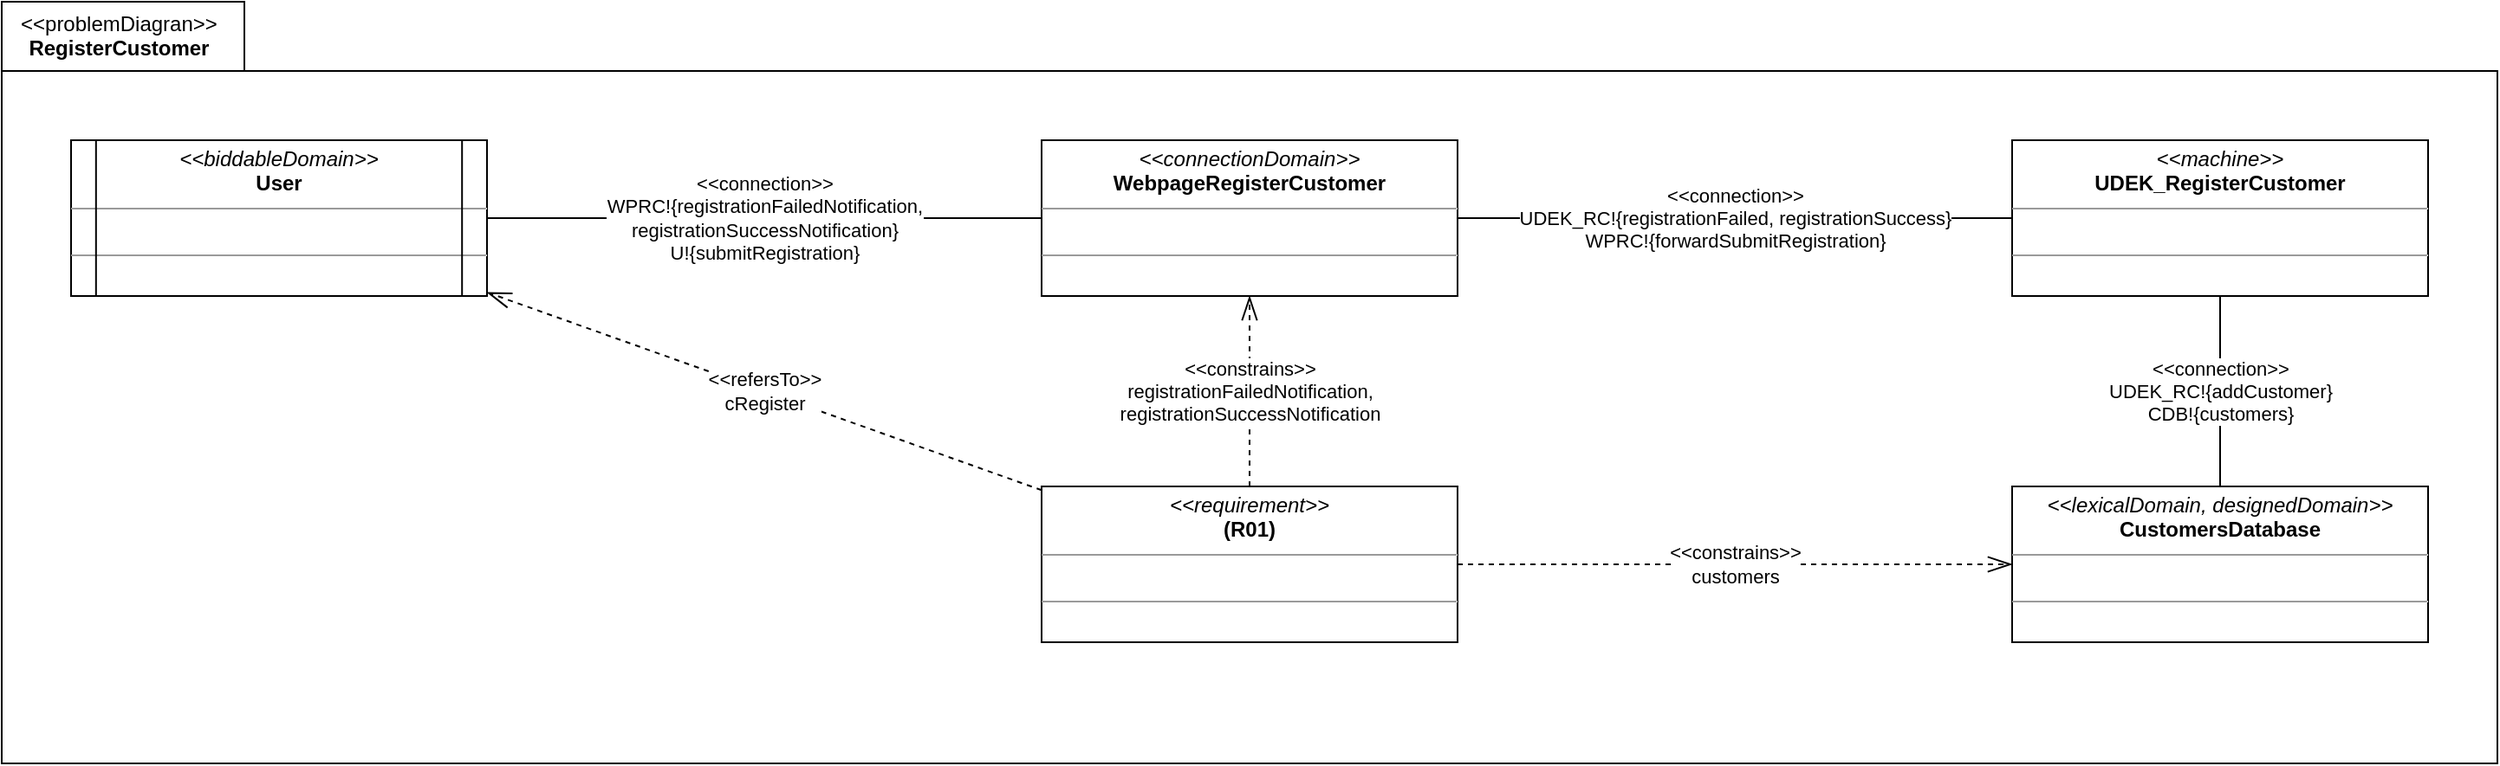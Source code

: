 <mxfile version="16.5.1" type="device" pages="2"><diagram id="i3NfHNpwv7squBpP_kPo" name="PD"><mxGraphModel dx="1422" dy="875" grid="1" gridSize="10" guides="1" tooltips="1" connect="1" arrows="1" fold="1" page="1" pageScale="1" pageWidth="3300" pageHeight="2339" math="0" shadow="0"><root><mxCell id="0"/><mxCell id="1" parent="0"/><mxCell id="GrLygcuIsmgBS287ahrv-2" value="&lt;div&gt;&lt;span style=&quot;font-weight: 400&quot;&gt;&amp;lt;&amp;lt;problemDiagran&amp;gt;&amp;gt;&lt;/span&gt;&lt;/div&gt;&lt;div style=&quot;text-align: center&quot;&gt;RegisterCustomer&lt;/div&gt;" style="shape=folder;fontStyle=1;spacingTop=1;tabWidth=140;tabHeight=40;tabPosition=left;html=1;rounded=0;shadow=0;glass=0;comic=0;sketch=0;pointerEvents=1;gradientColor=none;labelPosition=center;verticalLabelPosition=middle;align=left;verticalAlign=top;spacing=0;spacingLeft=11;collapsible=1;container=1;recursiveResize=0;fillColor=default;" parent="1" vertex="1"><mxGeometry x="80" y="120" width="1440" height="440" as="geometry"><mxRectangle width="140" height="40" as="alternateBounds"/></mxGeometry></mxCell><mxCell id="GrLygcuIsmgBS287ahrv-1" value="" style="group" parent="GrLygcuIsmgBS287ahrv-2" vertex="1" connectable="0"><mxGeometry x="40" y="80" width="1360" height="290" as="geometry"/></mxCell><mxCell id="GDuyOoJyJG3AMquqdyKH-1" value="" style="group" parent="GrLygcuIsmgBS287ahrv-1" vertex="1" connectable="0"><mxGeometry width="240" height="90" as="geometry"/></mxCell><mxCell id="GDuyOoJyJG3AMquqdyKH-2" value="&lt;p style=&quot;margin: 0px ; margin-top: 4px ; text-align: center&quot;&gt;&lt;i&gt;&amp;lt;&amp;lt;biddableDomain&amp;gt;&amp;gt;&lt;/i&gt;&lt;br&gt;&lt;b&gt;User&lt;/b&gt;&lt;/p&gt;&lt;hr size=&quot;1&quot;&gt;&lt;p style=&quot;margin: 0px ; margin-left: 4px&quot;&gt;&lt;br&gt;&lt;/p&gt;&lt;hr size=&quot;1&quot;&gt;&lt;p style=&quot;margin: 0px ; margin-left: 4px&quot;&gt;&lt;br&gt;&lt;/p&gt;" style="verticalAlign=top;align=left;overflow=fill;fontSize=12;fontFamily=Helvetica;html=1;rounded=0;shadow=0;glass=0;comic=0;sketch=0;pointerEvents=1;fontColor=default;gradientColor=none;container=0;points=[[0,0,0,0,0],[0,0.24,0,0,0],[0,0.5,0,0,0],[0,0.76,0,0,0],[0,1,0,0,0],[0.06,0,0,0,0],[0.06,1,0,0,0],[0.13,0,0,0,0],[0.13,1,0,0,0],[0.25,0,0,0,0],[0.25,1,0,0,0],[0.5,0,0,0,0],[0.5,1,0,0,0],[0.75,0,0,0,0],[0.75,1,0,0,0],[0.88,0,0,0,0],[0.88,1,0,0,0],[0.94,0,0,0,0],[0.94,1,0,0,0],[1,0,0,0,0],[1,0.26,0,0,0],[1,0.5,0,0,0],[1,0.76,0,0,0],[1,1,0,0,0]];" parent="GDuyOoJyJG3AMquqdyKH-1" vertex="1"><mxGeometry width="240" height="90" as="geometry"/></mxCell><mxCell id="GDuyOoJyJG3AMquqdyKH-3" style="edgeStyle=none;shape=connector;rounded=0;orthogonalLoop=1;jettySize=auto;html=1;exitX=0.06;exitY=0;exitDx=0;exitDy=0;exitPerimeter=0;entryX=0.06;entryY=1;entryDx=0;entryDy=0;entryPerimeter=0;labelBackgroundColor=default;fontFamily=Helvetica;fontSize=11;fontColor=default;endArrow=none;endFill=0;strokeColor=default;strokeWidth=1;" parent="GDuyOoJyJG3AMquqdyKH-1" source="GDuyOoJyJG3AMquqdyKH-2" target="GDuyOoJyJG3AMquqdyKH-2" edge="1"><mxGeometry relative="1" as="geometry"/></mxCell><mxCell id="GDuyOoJyJG3AMquqdyKH-4" style="edgeStyle=none;shape=connector;rounded=0;orthogonalLoop=1;jettySize=auto;html=1;exitX=0.94;exitY=0;exitDx=0;exitDy=0;exitPerimeter=0;entryX=0.94;entryY=1;entryDx=0;entryDy=0;entryPerimeter=0;labelBackgroundColor=default;fontFamily=Helvetica;fontSize=11;fontColor=default;endArrow=none;endFill=0;strokeColor=default;strokeWidth=1;" parent="GDuyOoJyJG3AMquqdyKH-1" source="GDuyOoJyJG3AMquqdyKH-2" target="GDuyOoJyJG3AMquqdyKH-2" edge="1"><mxGeometry relative="1" as="geometry"/></mxCell><mxCell id="GDuyOoJyJG3AMquqdyKH-5" value="&lt;p style=&quot;margin: 0px ; margin-top: 4px ; text-align: center&quot;&gt;&lt;i&gt;&amp;lt;&amp;lt;machine&amp;gt;&amp;gt;&lt;/i&gt;&lt;br&gt;&lt;b&gt;UDEK_RegisterCustomer&lt;/b&gt;&lt;/p&gt;&lt;hr size=&quot;1&quot;&gt;&lt;p style=&quot;margin: 0px ; margin-left: 4px&quot;&gt;&lt;br&gt;&lt;/p&gt;&lt;hr size=&quot;1&quot;&gt;&lt;p style=&quot;margin: 0px ; margin-left: 4px&quot;&gt;&lt;br&gt;&lt;/p&gt;" style="verticalAlign=top;align=left;overflow=fill;fontSize=12;fontFamily=Helvetica;html=1;rounded=0;shadow=0;glass=0;comic=0;sketch=0;pointerEvents=1;fontColor=default;gradientColor=none;container=0;" parent="GrLygcuIsmgBS287ahrv-1" vertex="1"><mxGeometry x="1120" width="240" height="90" as="geometry"/></mxCell><mxCell id="GDuyOoJyJG3AMquqdyKH-15" value="&amp;lt;&amp;lt;connection&amp;gt;&amp;gt;&lt;br&gt;WPRC!{registrationFailedNotification,&lt;br&gt;registrationSuccessNotification}&lt;br&gt;U!{submitRegistration}" style="edgeStyle=none;rounded=0;orthogonalLoop=1;jettySize=auto;html=1;endArrow=none;endFill=0;endSize=12;" parent="GrLygcuIsmgBS287ahrv-1" source="GDuyOoJyJG3AMquqdyKH-6" target="GDuyOoJyJG3AMquqdyKH-2" edge="1"><mxGeometry relative="1" as="geometry"/></mxCell><mxCell id="GDuyOoJyJG3AMquqdyKH-16" value="&amp;lt;&amp;lt;connection&amp;gt;&amp;gt;&lt;br&gt;UDEK_RC!{registrationFailed, registrationSuccess}&lt;br&gt;WPRC!{forwardSubmitRegistration}&lt;br&gt;" style="edgeStyle=none;rounded=0;orthogonalLoop=1;jettySize=auto;html=1;endArrow=none;endFill=0;endSize=12;" parent="GrLygcuIsmgBS287ahrv-1" source="GDuyOoJyJG3AMquqdyKH-6" target="GDuyOoJyJG3AMquqdyKH-5" edge="1"><mxGeometry relative="1" as="geometry"/></mxCell><mxCell id="GDuyOoJyJG3AMquqdyKH-6" value="&lt;p style=&quot;margin: 0px ; margin-top: 4px ; text-align: center&quot;&gt;&lt;i&gt;&amp;lt;&amp;lt;connectionDomain&amp;gt;&amp;gt;&lt;/i&gt;&lt;br&gt;&lt;b&gt;WebpageRegisterCustomer&lt;/b&gt;&lt;/p&gt;&lt;hr size=&quot;1&quot;&gt;&lt;p style=&quot;margin: 0px ; margin-left: 4px&quot;&gt;&lt;br&gt;&lt;/p&gt;&lt;hr size=&quot;1&quot;&gt;&lt;p style=&quot;margin: 0px ; margin-left: 4px&quot;&gt;&lt;br&gt;&lt;/p&gt;" style="verticalAlign=top;align=left;overflow=fill;fontSize=12;fontFamily=Helvetica;html=1;rounded=0;shadow=0;glass=0;comic=0;sketch=0;pointerEvents=1;fontColor=default;gradientColor=none;container=0;" parent="GrLygcuIsmgBS287ahrv-1" vertex="1"><mxGeometry x="560" width="240" height="90" as="geometry"/></mxCell><mxCell id="GDuyOoJyJG3AMquqdyKH-7" value="&lt;p style=&quot;margin: 0px ; margin-top: 4px ; text-align: center&quot;&gt;&lt;i&gt;&amp;lt;&amp;lt;lexicalDomain, designedDomain&amp;gt;&amp;gt;&lt;/i&gt;&lt;br&gt;&lt;b&gt;CustomersDatabase&lt;/b&gt;&lt;/p&gt;&lt;hr size=&quot;1&quot;&gt;&lt;p style=&quot;margin: 0px ; margin-left: 4px&quot;&gt;&lt;br&gt;&lt;/p&gt;&lt;hr size=&quot;1&quot;&gt;&lt;p style=&quot;margin: 0px ; margin-left: 4px&quot;&gt;&lt;br&gt;&lt;/p&gt;" style="verticalAlign=top;align=left;overflow=fill;fontSize=12;fontFamily=Helvetica;html=1;rounded=0;shadow=0;glass=0;comic=0;sketch=0;pointerEvents=1;fontColor=default;gradientColor=none;container=0;strokeWidth=1;" parent="GrLygcuIsmgBS287ahrv-1" vertex="1"><mxGeometry x="1120" y="200" width="240" height="90" as="geometry"/></mxCell><mxCell id="GDuyOoJyJG3AMquqdyKH-17" value="&amp;lt;&amp;lt;connection&amp;gt;&amp;gt;&lt;br&gt;UDEK_RC!{addCustomer}&lt;br&gt;CDB!{customers}" style="edgeStyle=none;rounded=0;orthogonalLoop=1;jettySize=auto;html=1;endArrow=none;endFill=0;endSize=12;" parent="GrLygcuIsmgBS287ahrv-1" source="GDuyOoJyJG3AMquqdyKH-5" target="GDuyOoJyJG3AMquqdyKH-7" edge="1"><mxGeometry relative="1" as="geometry"/></mxCell><mxCell id="GDuyOoJyJG3AMquqdyKH-10" value="&amp;lt;&amp;lt;constrains&amp;gt;&amp;gt;&lt;br&gt;customers" style="rounded=0;orthogonalLoop=1;jettySize=auto;html=1;dashed=1;endArrow=openThin;endFill=0;endSize=12;" parent="GrLygcuIsmgBS287ahrv-1" source="GDuyOoJyJG3AMquqdyKH-9" target="GDuyOoJyJG3AMquqdyKH-7" edge="1"><mxGeometry relative="1" as="geometry"/></mxCell><mxCell id="GDuyOoJyJG3AMquqdyKH-11" value="&amp;lt;&amp;lt;refersTo&amp;gt;&amp;gt;&lt;br&gt;cRegister" style="edgeStyle=none;rounded=0;orthogonalLoop=1;jettySize=auto;html=1;dashed=1;endArrow=openThin;endFill=0;endSize=12;" parent="GrLygcuIsmgBS287ahrv-1" source="GDuyOoJyJG3AMquqdyKH-9" target="GDuyOoJyJG3AMquqdyKH-2" edge="1"><mxGeometry relative="1" as="geometry"/></mxCell><mxCell id="GDuyOoJyJG3AMquqdyKH-13" value="&amp;lt;&amp;lt;constrains&amp;gt;&amp;gt;&lt;br&gt;registrationFailedNotification,&lt;br&gt;registrationSuccessNotification" style="edgeStyle=none;rounded=0;orthogonalLoop=1;jettySize=auto;html=1;dashed=1;endArrow=openThin;endFill=0;endSize=12;" parent="GrLygcuIsmgBS287ahrv-1" source="GDuyOoJyJG3AMquqdyKH-9" target="GDuyOoJyJG3AMquqdyKH-6" edge="1"><mxGeometry relative="1" as="geometry"/></mxCell><mxCell id="GDuyOoJyJG3AMquqdyKH-9" value="&lt;p style=&quot;margin: 0px ; margin-top: 4px ; text-align: center&quot;&gt;&lt;i&gt;&amp;lt;&amp;lt;requirement&amp;gt;&amp;gt;&lt;/i&gt;&lt;br&gt;&lt;b&gt;(R01)&lt;/b&gt;&lt;/p&gt;&lt;hr size=&quot;1&quot;&gt;&lt;p style=&quot;margin: 0px ; margin-left: 4px&quot;&gt;&lt;br&gt;&lt;/p&gt;&lt;hr size=&quot;1&quot;&gt;&lt;p style=&quot;margin: 0px ; margin-left: 4px&quot;&gt;&lt;br&gt;&lt;/p&gt;" style="verticalAlign=top;align=left;overflow=fill;fontSize=12;fontFamily=Helvetica;html=1;rounded=0;shadow=0;glass=0;comic=0;sketch=0;pointerEvents=1;fontColor=default;gradientColor=none;container=0;" parent="GrLygcuIsmgBS287ahrv-1" vertex="1"><mxGeometry x="560" y="200" width="240" height="90" as="geometry"/></mxCell></root></mxGraphModel></diagram><diagram id="Qn96mbyKkbDIqOWacIOU" name="Mapping"><mxGraphModel dx="1422" dy="875" grid="1" gridSize="10" guides="1" tooltips="1" connect="1" arrows="1" fold="1" page="1" pageScale="1" pageWidth="3300" pageHeight="2339" math="0" shadow="0"><root><mxCell id="OzqyIcfR1zwG_3FPw1fu-0"/><mxCell id="OzqyIcfR1zwG_3FPw1fu-1" parent="OzqyIcfR1zwG_3FPw1fu-0"/><mxCell id="OzqyIcfR1zwG_3FPw1fu-4" value="&lt;p style=&quot;margin:0px;margin-top:4px;text-align:center;&quot;&gt;&lt;i&gt;&amp;lt;&amp;lt;machine&amp;gt;&amp;gt;&lt;/i&gt;&lt;br&gt;&lt;b&gt;UDEKino&lt;/b&gt;&lt;/p&gt;&lt;hr size=&quot;1&quot;&gt;&lt;p style=&quot;margin:0px;margin-left:4px;&quot;&gt;&lt;br&gt;&lt;/p&gt;&lt;hr size=&quot;1&quot;&gt;&lt;p style=&quot;margin:0px;margin-left:4px;&quot;&gt;&lt;br&gt;&lt;/p&gt;" style="verticalAlign=top;align=left;overflow=fill;fontSize=12;fontFamily=Helvetica;html=1;rounded=0;shadow=0;glass=0;comic=0;sketch=0;pointerEvents=1;fontColor=default;gradientColor=none;container=0;" parent="OzqyIcfR1zwG_3FPw1fu-1" vertex="1"><mxGeometry x="40" y="40" width="240" height="90" as="geometry"/></mxCell><mxCell id="OzqyIcfR1zwG_3FPw1fu-7" value="&lt;p style=&quot;margin: 0px ; margin-top: 4px ; text-align: center&quot;&gt;&lt;i&gt;&amp;lt;&amp;lt;connectionDomain&amp;gt;&amp;gt;&lt;/i&gt;&lt;br&gt;&lt;b&gt;WebpageRegisterCustomer&lt;/b&gt;&lt;/p&gt;&lt;hr size=&quot;1&quot;&gt;&lt;p style=&quot;margin: 0px ; margin-left: 4px&quot;&gt;&lt;br&gt;&lt;/p&gt;&lt;hr size=&quot;1&quot;&gt;&lt;p style=&quot;margin: 0px ; margin-left: 4px&quot;&gt;&lt;br&gt;&lt;/p&gt;" style="verticalAlign=top;align=left;overflow=fill;fontSize=12;fontFamily=Helvetica;html=1;rounded=0;shadow=0;glass=0;comic=0;sketch=0;pointerEvents=1;fontColor=default;gradientColor=none;container=0;" parent="OzqyIcfR1zwG_3FPw1fu-1" vertex="1"><mxGeometry x="480" y="40" width="240" height="90" as="geometry"/></mxCell><mxCell id="OzqyIcfR1zwG_3FPw1fu-2" style="rounded=0;orthogonalLoop=1;jettySize=auto;html=1;endArrow=openThin;endFill=0;startArrow=diamondThin;startFill=1;endSize=12;startSize=12;" parent="OzqyIcfR1zwG_3FPw1fu-1" source="OzqyIcfR1zwG_3FPw1fu-4" target="OzqyIcfR1zwG_3FPw1fu-7" edge="1"><mxGeometry relative="1" as="geometry"/></mxCell><mxCell id="OzqyIcfR1zwG_3FPw1fu-8" value="&lt;p style=&quot;margin: 0px ; margin-top: 4px ; text-align: center&quot;&gt;&lt;i&gt;&amp;lt;&amp;lt;machine&amp;gt;&amp;gt;&lt;/i&gt;&lt;br&gt;&lt;b&gt;UDEK_RegisterCustomer&lt;/b&gt;&lt;/p&gt;&lt;hr size=&quot;1&quot;&gt;&lt;p style=&quot;margin: 0px ; margin-left: 4px&quot;&gt;&lt;br&gt;&lt;/p&gt;&lt;hr size=&quot;1&quot;&gt;&lt;p style=&quot;margin: 0px ; margin-left: 4px&quot;&gt;&lt;br&gt;&lt;/p&gt;" style="verticalAlign=top;align=left;overflow=fill;fontSize=12;fontFamily=Helvetica;html=1;rounded=0;shadow=0;glass=0;comic=0;sketch=0;pointerEvents=1;fontColor=default;gradientColor=none;container=0;" parent="OzqyIcfR1zwG_3FPw1fu-1" vertex="1"><mxGeometry x="40" y="200" width="240" height="90" as="geometry"/></mxCell><mxCell id="OzqyIcfR1zwG_3FPw1fu-3" style="edgeStyle=none;rounded=0;orthogonalLoop=1;jettySize=auto;html=1;startArrow=diamondThin;startFill=1;endArrow=openThin;endFill=0;startSize=12;endSize=12;" parent="OzqyIcfR1zwG_3FPw1fu-1" source="OzqyIcfR1zwG_3FPw1fu-4" target="OzqyIcfR1zwG_3FPw1fu-8" edge="1"><mxGeometry relative="1" as="geometry"/></mxCell><mxCell id="OzqyIcfR1zwG_3FPw1fu-9" value="&lt;p style=&quot;margin: 0px ; margin-top: 4px ; text-align: center&quot;&gt;&lt;i&gt;&amp;lt;&amp;lt;interface&amp;gt;&amp;gt;&lt;/i&gt;&lt;br&gt;&lt;b&gt;U!{uBrowse, cLogin, cRegister, sLogin}&lt;/b&gt;&lt;/p&gt;&lt;hr size=&quot;1&quot;&gt;&lt;p style=&quot;margin: 0px ; margin-left: 4px&quot;&gt;&lt;br&gt;&lt;/p&gt;&lt;hr size=&quot;1&quot;&gt;&lt;p style=&quot;margin: 0px ; margin-left: 4px&quot;&gt;&lt;br&gt;&lt;/p&gt;" style="verticalAlign=top;align=left;overflow=fill;fontSize=12;fontFamily=Helvetica;html=1;rounded=0;shadow=0;glass=0;comic=0;sketch=0;pointerEvents=1;fontColor=default;gradientColor=none;container=0;" parent="OzqyIcfR1zwG_3FPw1fu-1" vertex="1"><mxGeometry x="480" y="200" width="240" height="90" as="geometry"/></mxCell><mxCell id="OzqyIcfR1zwG_3FPw1fu-6" value="&amp;lt;&amp;lt;concretizes&amp;gt;&amp;gt;" style="edgeStyle=none;rounded=0;orthogonalLoop=1;jettySize=auto;html=1;dashed=1;startArrow=none;startFill=0;endArrow=openThin;endFill=0;startSize=12;endSize=12;" parent="OzqyIcfR1zwG_3FPw1fu-1" source="OzqyIcfR1zwG_3FPw1fu-7" target="OzqyIcfR1zwG_3FPw1fu-9" edge="1"><mxGeometry relative="1" as="geometry"/></mxCell><mxCell id="OzqyIcfR1zwG_3FPw1fu-10" value="&lt;p style=&quot;margin: 0px ; margin-top: 4px ; text-align: center&quot;&gt;&lt;i&gt;&amp;lt;&amp;lt;interface&amp;gt;&amp;gt;&lt;/i&gt;&lt;br&gt;&lt;b&gt;UDEK!{uShowWebsite}&lt;/b&gt;&lt;/p&gt;&lt;hr size=&quot;1&quot;&gt;&lt;p style=&quot;margin: 0px ; margin-left: 4px&quot;&gt;&lt;br&gt;&lt;/p&gt;&lt;hr size=&quot;1&quot;&gt;&lt;p style=&quot;margin: 0px ; margin-left: 4px&quot;&gt;&lt;br&gt;&lt;/p&gt;" style="verticalAlign=top;align=left;overflow=fill;fontSize=12;fontFamily=Helvetica;html=1;rounded=0;shadow=0;glass=0;comic=0;sketch=0;pointerEvents=1;fontColor=default;gradientColor=none;container=0;" parent="OzqyIcfR1zwG_3FPw1fu-1" vertex="1"><mxGeometry x="920" y="40" width="240" height="90" as="geometry"/></mxCell><mxCell id="OzqyIcfR1zwG_3FPw1fu-5" value="&amp;lt;&amp;lt;concretizes&amp;gt;&amp;gt;" style="edgeStyle=none;rounded=0;orthogonalLoop=1;jettySize=auto;html=1;startArrow=none;startFill=0;endArrow=openThin;endFill=0;startSize=12;endSize=12;dashed=1;" parent="OzqyIcfR1zwG_3FPw1fu-1" source="OzqyIcfR1zwG_3FPw1fu-7" target="OzqyIcfR1zwG_3FPw1fu-10" edge="1"><mxGeometry relative="1" as="geometry"/></mxCell><mxCell id="OzqyIcfR1zwG_3FPw1fu-11" value="&amp;lt;&amp;lt;concretizes&amp;gt;&amp;gt;" style="edgeStyle=none;rounded=0;orthogonalLoop=1;jettySize=auto;html=1;dashed=1;startArrow=none;startFill=0;endArrow=openThin;endFill=0;startSize=12;endSize=12;" parent="OzqyIcfR1zwG_3FPw1fu-1" source="OzqyIcfR1zwG_3FPw1fu-12" target="OzqyIcfR1zwG_3FPw1fu-10" edge="1"><mxGeometry relative="1" as="geometry"/></mxCell><mxCell id="OzqyIcfR1zwG_3FPw1fu-12" value="&lt;p style=&quot;margin: 0px ; margin-top: 4px ; text-align: center&quot;&gt;&lt;i&gt;&amp;lt;&amp;lt;interface&amp;gt;&amp;gt;&lt;/i&gt;&lt;br&gt;&lt;b&gt;UDEK_RC!{registrationFailed, registrationSuccess}&lt;/b&gt;&lt;/p&gt;&lt;hr size=&quot;1&quot;&gt;&lt;p style=&quot;margin: 0px ; margin-left: 4px&quot;&gt;&lt;br&gt;&lt;/p&gt;&lt;hr size=&quot;1&quot;&gt;&lt;p style=&quot;margin: 0px ; margin-left: 4px&quot;&gt;&lt;br&gt;&lt;/p&gt;" style="verticalAlign=top;align=left;overflow=fill;fontSize=12;fontFamily=Helvetica;html=1;rounded=0;shadow=0;glass=0;comic=0;sketch=0;pointerEvents=1;fontColor=default;gradientColor=none;container=0;whiteSpace=wrap;" parent="OzqyIcfR1zwG_3FPw1fu-1" vertex="1"><mxGeometry x="1360" y="200" width="240" height="90" as="geometry"/></mxCell><mxCell id="OzqyIcfR1zwG_3FPw1fu-13" value="&amp;lt;&amp;lt;concretizes&amp;gt;&amp;gt;" style="edgeStyle=none;rounded=0;orthogonalLoop=1;jettySize=auto;html=1;dashed=1;startArrow=none;startFill=0;endArrow=openThin;endFill=0;startSize=12;endSize=12;" parent="OzqyIcfR1zwG_3FPw1fu-1" source="OzqyIcfR1zwG_3FPw1fu-14" target="OzqyIcfR1zwG_3FPw1fu-9" edge="1"><mxGeometry relative="1" as="geometry"/></mxCell><mxCell id="OzqyIcfR1zwG_3FPw1fu-14" value="&lt;p style=&quot;margin: 0px ; margin-top: 4px ; text-align: center&quot;&gt;&lt;i&gt;&amp;lt;&amp;lt;interface&amp;gt;&amp;gt;&lt;/i&gt;&lt;br&gt;&lt;b&gt;WPRC!{forwardSubmitRegistration}&lt;/b&gt;&lt;/p&gt;&lt;hr size=&quot;1&quot;&gt;&lt;p style=&quot;margin: 0px ; margin-left: 4px&quot;&gt;&lt;br&gt;&lt;/p&gt;&lt;hr size=&quot;1&quot;&gt;&lt;p style=&quot;margin: 0px ; margin-left: 4px&quot;&gt;&lt;br&gt;&lt;/p&gt;" style="verticalAlign=top;align=left;overflow=fill;fontSize=12;fontFamily=Helvetica;html=1;rounded=0;shadow=0;glass=0;comic=0;sketch=0;pointerEvents=1;fontColor=default;gradientColor=none;container=0;whiteSpace=wrap;" parent="OzqyIcfR1zwG_3FPw1fu-1" vertex="1"><mxGeometry x="920" y="360" width="240" height="90" as="geometry"/></mxCell><mxCell id="OzqyIcfR1zwG_3FPw1fu-16" value="&lt;p style=&quot;margin: 0px ; margin-top: 4px ; text-align: center&quot;&gt;&lt;i&gt;&amp;lt;&amp;lt;interface&amp;gt;&amp;gt;&lt;/i&gt;&lt;br&gt;&lt;b&gt;UDEK_RC!{addCustomer}&lt;/b&gt;&lt;/p&gt;&lt;hr size=&quot;1&quot;&gt;&lt;p style=&quot;margin: 0px ; margin-left: 4px&quot;&gt;&lt;br&gt;&lt;/p&gt;&lt;hr size=&quot;1&quot;&gt;&lt;p style=&quot;margin: 0px ; margin-left: 4px&quot;&gt;&lt;br&gt;&lt;/p&gt;" style="verticalAlign=top;align=left;overflow=fill;fontSize=12;fontFamily=Helvetica;html=1;rounded=0;shadow=0;glass=0;comic=0;sketch=0;pointerEvents=1;fontColor=default;gradientColor=none;container=0;whiteSpace=wrap;" parent="OzqyIcfR1zwG_3FPw1fu-1" vertex="1"><mxGeometry x="40" y="360" width="240" height="90" as="geometry"/></mxCell><mxCell id="yl-YfxEqFAUqopE-DqAL-0" style="rounded=0;orthogonalLoop=1;jettySize=auto;html=1;endArrow=openThin;endFill=0;startArrow=diamondThin;startFill=0;endSize=12;startSize=12;" parent="OzqyIcfR1zwG_3FPw1fu-1" source="OzqyIcfR1zwG_3FPw1fu-17" target="OzqyIcfR1zwG_3FPw1fu-16" edge="1"><mxGeometry relative="1" as="geometry"/></mxCell><mxCell id="OzqyIcfR1zwG_3FPw1fu-17" value="&lt;p style=&quot;margin: 0px ; margin-top: 4px ; text-align: center&quot;&gt;&lt;i&gt;&amp;lt;&amp;lt;interface&amp;gt;&amp;gt;&lt;/i&gt;&lt;br&gt;&lt;b&gt;UDEK!{addCustomer}&lt;/b&gt;&lt;/p&gt;&lt;hr size=&quot;1&quot;&gt;&lt;p style=&quot;margin: 0px ; margin-left: 4px&quot;&gt;&lt;br&gt;&lt;/p&gt;&lt;hr size=&quot;1&quot;&gt;&lt;p style=&quot;margin: 0px ; margin-left: 4px&quot;&gt;&lt;br&gt;&lt;/p&gt;" style="verticalAlign=top;align=left;overflow=fill;fontSize=12;fontFamily=Helvetica;html=1;rounded=0;shadow=0;glass=0;comic=0;sketch=0;pointerEvents=1;fontColor=default;gradientColor=none;container=0;whiteSpace=wrap;" parent="OzqyIcfR1zwG_3FPw1fu-1" vertex="1"><mxGeometry x="480" y="360" width="240" height="90" as="geometry"/></mxCell><mxCell id="OzqyIcfR1zwG_3FPw1fu-18" value="&amp;lt;&amp;lt;concretizes&amp;gt;&amp;gt;" style="edgeStyle=none;rounded=0;orthogonalLoop=1;jettySize=auto;html=1;dashed=1;startArrow=none;startFill=0;endArrow=openThin;endFill=0;startSize=12;endSize=12;" parent="OzqyIcfR1zwG_3FPw1fu-1" source="OzqyIcfR1zwG_3FPw1fu-19" target="OzqyIcfR1zwG_3FPw1fu-10" edge="1"><mxGeometry relative="1" as="geometry"/></mxCell><mxCell id="OzqyIcfR1zwG_3FPw1fu-19" value="&lt;p style=&quot;margin: 0px ; margin-top: 4px ; text-align: center&quot;&gt;&lt;i&gt;&amp;lt;&amp;lt;interface&amp;gt;&amp;gt;&lt;/i&gt;&lt;br&gt;&lt;b&gt;WPRC!{registrationFailedNotification, registrationSuccessNotification}&lt;/b&gt;&lt;/p&gt;&lt;hr size=&quot;1&quot;&gt;&lt;p style=&quot;margin: 0px ; margin-left: 4px&quot;&gt;&lt;br&gt;&lt;/p&gt;&lt;hr size=&quot;1&quot;&gt;&lt;p style=&quot;margin: 0px ; margin-left: 4px&quot;&gt;&lt;br&gt;&lt;/p&gt;" style="verticalAlign=top;align=left;overflow=fill;fontSize=12;fontFamily=Helvetica;html=1;rounded=0;shadow=0;glass=0;comic=0;sketch=0;pointerEvents=1;fontColor=default;gradientColor=none;container=0;whiteSpace=wrap;" parent="OzqyIcfR1zwG_3FPw1fu-1" vertex="1"><mxGeometry x="1360" y="40" width="240" height="90" as="geometry"/></mxCell><mxCell id="OzqyIcfR1zwG_3FPw1fu-20" value="&amp;lt;&amp;lt;concretizes&amp;gt;&amp;gt;" style="edgeStyle=none;rounded=0;orthogonalLoop=1;jettySize=auto;html=1;dashed=1;startArrow=none;startFill=0;endArrow=openThin;endFill=0;startSize=12;endSize=12;" parent="OzqyIcfR1zwG_3FPw1fu-1" source="OzqyIcfR1zwG_3FPw1fu-21" target="OzqyIcfR1zwG_3FPw1fu-9" edge="1"><mxGeometry relative="1" as="geometry"/></mxCell><mxCell id="OzqyIcfR1zwG_3FPw1fu-21" value="&lt;p style=&quot;margin: 0px ; margin-top: 4px ; text-align: center&quot;&gt;&lt;i&gt;&amp;lt;&amp;lt;interface&amp;gt;&amp;gt;&lt;/i&gt;&lt;br&gt;&lt;b&gt;U!{submitRegistration}&lt;/b&gt;&lt;/p&gt;&lt;hr size=&quot;1&quot;&gt;&lt;p style=&quot;margin: 0px ; margin-left: 4px&quot;&gt;&lt;br&gt;&lt;/p&gt;&lt;hr size=&quot;1&quot;&gt;&lt;p style=&quot;margin: 0px ; margin-left: 4px&quot;&gt;&lt;br&gt;&lt;/p&gt;" style="verticalAlign=top;align=left;overflow=fill;fontSize=12;fontFamily=Helvetica;html=1;rounded=0;shadow=0;glass=0;comic=0;sketch=0;pointerEvents=1;fontColor=default;gradientColor=none;container=0;whiteSpace=wrap;" parent="OzqyIcfR1zwG_3FPw1fu-1" vertex="1"><mxGeometry x="920" y="200" width="240" height="90" as="geometry"/></mxCell></root></mxGraphModel></diagram></mxfile>